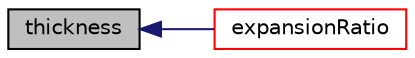 digraph "thickness"
{
  bgcolor="transparent";
  edge [fontname="Helvetica",fontsize="10",labelfontname="Helvetica",labelfontsize="10"];
  node [fontname="Helvetica",fontsize="10",shape=record];
  rankdir="LR";
  Node385 [label="thickness",height=0.2,width=0.4,color="black", fillcolor="grey75", style="filled", fontcolor="black"];
  Node385 -> Node386 [dir="back",color="midnightblue",fontsize="10",style="solid",fontname="Helvetica"];
  Node386 [label="expansionRatio",height=0.2,width=0.4,color="red",URL="$a25893.html#acf17ba8644df8cad8ebd2acd9ea653d4"];
}
